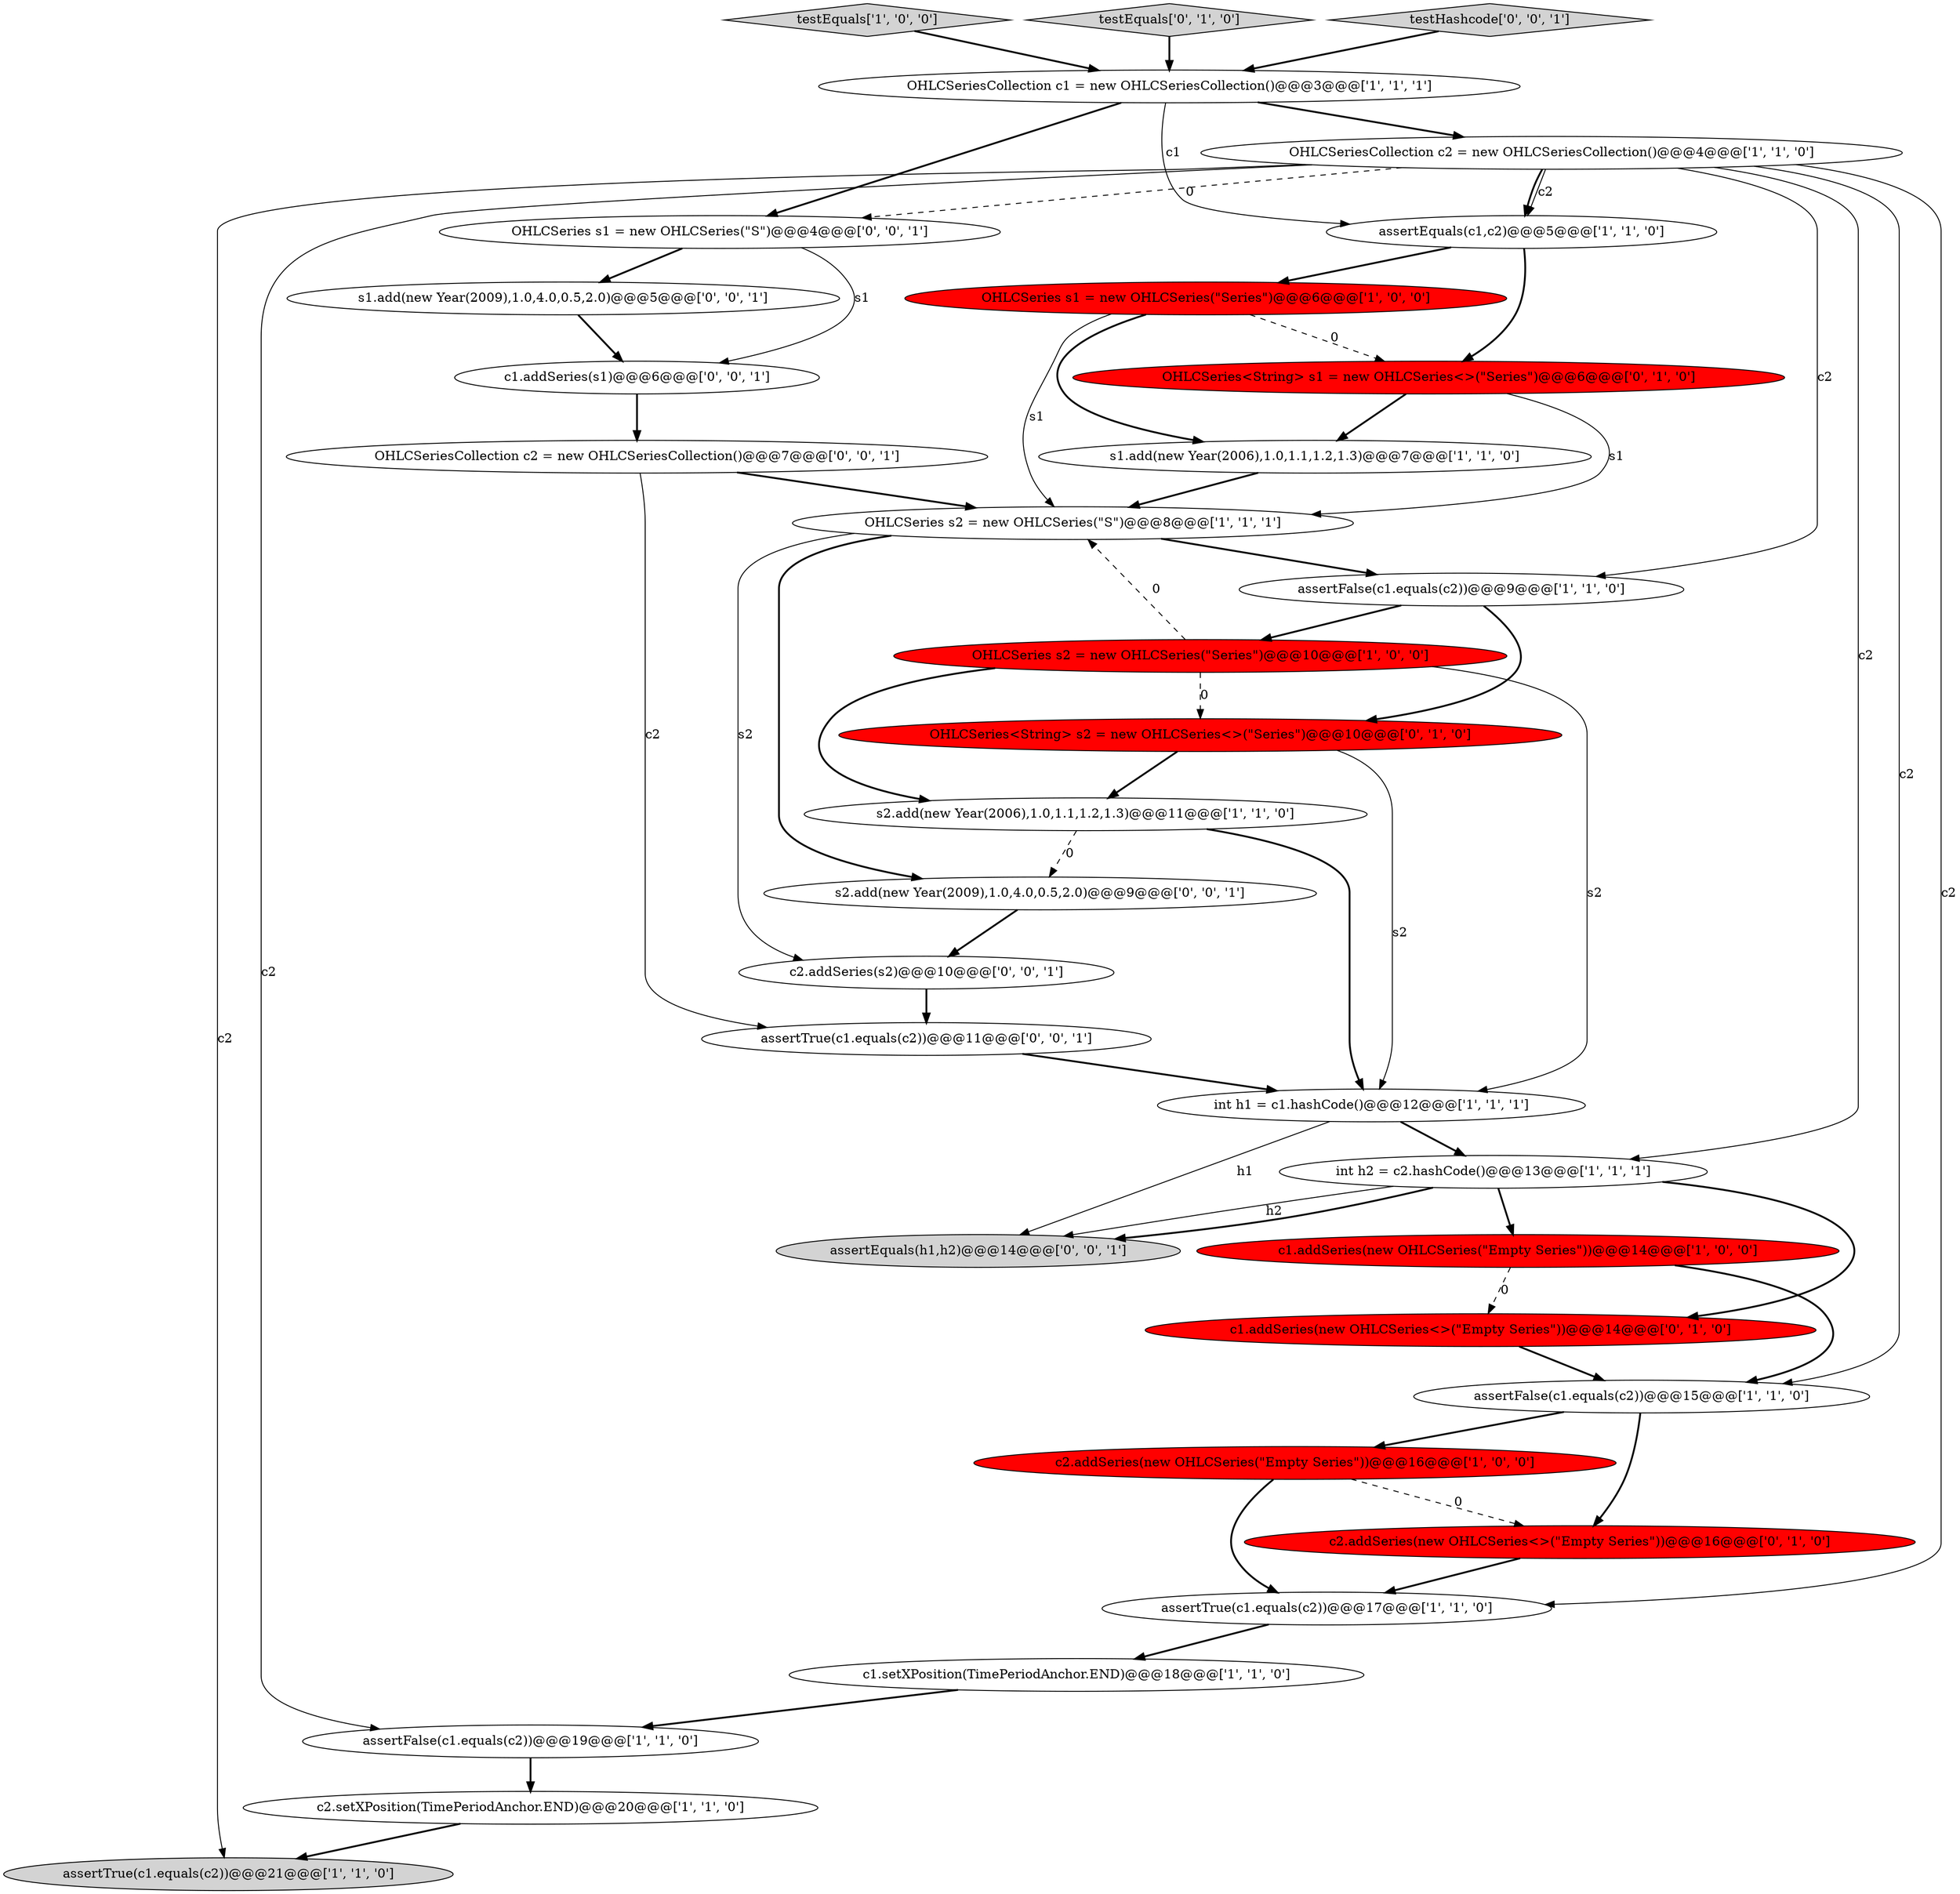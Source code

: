 digraph {
8 [style = filled, label = "assertEquals(c1,c2)@@@5@@@['1', '1', '0']", fillcolor = white, shape = ellipse image = "AAA0AAABBB1BBB"];
25 [style = filled, label = "OHLCSeries s1 = new OHLCSeries(\"S\")@@@4@@@['0', '0', '1']", fillcolor = white, shape = ellipse image = "AAA0AAABBB3BBB"];
21 [style = filled, label = "OHLCSeries<String> s2 = new OHLCSeries<>(\"Series\")@@@10@@@['0', '1', '0']", fillcolor = red, shape = ellipse image = "AAA1AAABBB2BBB"];
14 [style = filled, label = "OHLCSeries s2 = new OHLCSeries(\"S\")@@@8@@@['1', '1', '1']", fillcolor = white, shape = ellipse image = "AAA0AAABBB1BBB"];
13 [style = filled, label = "int h1 = c1.hashCode()@@@12@@@['1', '1', '1']", fillcolor = white, shape = ellipse image = "AAA0AAABBB1BBB"];
16 [style = filled, label = "assertFalse(c1.equals(c2))@@@9@@@['1', '1', '0']", fillcolor = white, shape = ellipse image = "AAA0AAABBB1BBB"];
2 [style = filled, label = "assertFalse(c1.equals(c2))@@@19@@@['1', '1', '0']", fillcolor = white, shape = ellipse image = "AAA0AAABBB1BBB"];
11 [style = filled, label = "c1.setXPosition(TimePeriodAnchor.END)@@@18@@@['1', '1', '0']", fillcolor = white, shape = ellipse image = "AAA0AAABBB1BBB"];
28 [style = filled, label = "OHLCSeriesCollection c2 = new OHLCSeriesCollection()@@@7@@@['0', '0', '1']", fillcolor = white, shape = ellipse image = "AAA0AAABBB3BBB"];
3 [style = filled, label = "assertTrue(c1.equals(c2))@@@17@@@['1', '1', '0']", fillcolor = white, shape = ellipse image = "AAA0AAABBB1BBB"];
19 [style = filled, label = "s2.add(new Year(2006),1.0,1.1,1.2,1.3)@@@11@@@['1', '1', '0']", fillcolor = white, shape = ellipse image = "AAA0AAABBB1BBB"];
4 [style = filled, label = "assertTrue(c1.equals(c2))@@@21@@@['1', '1', '0']", fillcolor = lightgray, shape = ellipse image = "AAA0AAABBB1BBB"];
15 [style = filled, label = "testEquals['1', '0', '0']", fillcolor = lightgray, shape = diamond image = "AAA0AAABBB1BBB"];
5 [style = filled, label = "assertFalse(c1.equals(c2))@@@15@@@['1', '1', '0']", fillcolor = white, shape = ellipse image = "AAA0AAABBB1BBB"];
26 [style = filled, label = "s1.add(new Year(2009),1.0,4.0,0.5,2.0)@@@5@@@['0', '0', '1']", fillcolor = white, shape = ellipse image = "AAA0AAABBB3BBB"];
31 [style = filled, label = "assertTrue(c1.equals(c2))@@@11@@@['0', '0', '1']", fillcolor = white, shape = ellipse image = "AAA0AAABBB3BBB"];
22 [style = filled, label = "OHLCSeries<String> s1 = new OHLCSeries<>(\"Series\")@@@6@@@['0', '1', '0']", fillcolor = red, shape = ellipse image = "AAA1AAABBB2BBB"];
18 [style = filled, label = "OHLCSeriesCollection c2 = new OHLCSeriesCollection()@@@4@@@['1', '1', '0']", fillcolor = white, shape = ellipse image = "AAA0AAABBB1BBB"];
30 [style = filled, label = "c1.addSeries(s1)@@@6@@@['0', '0', '1']", fillcolor = white, shape = ellipse image = "AAA0AAABBB3BBB"];
9 [style = filled, label = "OHLCSeriesCollection c1 = new OHLCSeriesCollection()@@@3@@@['1', '1', '1']", fillcolor = white, shape = ellipse image = "AAA0AAABBB1BBB"];
17 [style = filled, label = "c2.addSeries(new OHLCSeries(\"Empty Series\"))@@@16@@@['1', '0', '0']", fillcolor = red, shape = ellipse image = "AAA1AAABBB1BBB"];
1 [style = filled, label = "s1.add(new Year(2006),1.0,1.1,1.2,1.3)@@@7@@@['1', '1', '0']", fillcolor = white, shape = ellipse image = "AAA0AAABBB1BBB"];
24 [style = filled, label = "testEquals['0', '1', '0']", fillcolor = lightgray, shape = diamond image = "AAA0AAABBB2BBB"];
20 [style = filled, label = "c1.addSeries(new OHLCSeries<>(\"Empty Series\"))@@@14@@@['0', '1', '0']", fillcolor = red, shape = ellipse image = "AAA1AAABBB2BBB"];
6 [style = filled, label = "OHLCSeries s1 = new OHLCSeries(\"Series\")@@@6@@@['1', '0', '0']", fillcolor = red, shape = ellipse image = "AAA1AAABBB1BBB"];
0 [style = filled, label = "c2.setXPosition(TimePeriodAnchor.END)@@@20@@@['1', '1', '0']", fillcolor = white, shape = ellipse image = "AAA0AAABBB1BBB"];
12 [style = filled, label = "int h2 = c2.hashCode()@@@13@@@['1', '1', '1']", fillcolor = white, shape = ellipse image = "AAA0AAABBB1BBB"];
32 [style = filled, label = "c2.addSeries(s2)@@@10@@@['0', '0', '1']", fillcolor = white, shape = ellipse image = "AAA0AAABBB3BBB"];
29 [style = filled, label = "s2.add(new Year(2009),1.0,4.0,0.5,2.0)@@@9@@@['0', '0', '1']", fillcolor = white, shape = ellipse image = "AAA0AAABBB3BBB"];
27 [style = filled, label = "assertEquals(h1,h2)@@@14@@@['0', '0', '1']", fillcolor = lightgray, shape = ellipse image = "AAA0AAABBB3BBB"];
7 [style = filled, label = "OHLCSeries s2 = new OHLCSeries(\"Series\")@@@10@@@['1', '0', '0']", fillcolor = red, shape = ellipse image = "AAA1AAABBB1BBB"];
33 [style = filled, label = "testHashcode['0', '0', '1']", fillcolor = lightgray, shape = diamond image = "AAA0AAABBB3BBB"];
23 [style = filled, label = "c2.addSeries(new OHLCSeries<>(\"Empty Series\"))@@@16@@@['0', '1', '0']", fillcolor = red, shape = ellipse image = "AAA1AAABBB2BBB"];
10 [style = filled, label = "c1.addSeries(new OHLCSeries(\"Empty Series\"))@@@14@@@['1', '0', '0']", fillcolor = red, shape = ellipse image = "AAA1AAABBB1BBB"];
13->27 [style = solid, label="h1"];
14->16 [style = bold, label=""];
7->21 [style = dashed, label="0"];
21->19 [style = bold, label=""];
5->23 [style = bold, label=""];
9->8 [style = solid, label="c1"];
18->4 [style = solid, label="c2"];
21->13 [style = solid, label="s2"];
7->14 [style = dashed, label="0"];
31->13 [style = bold, label=""];
16->7 [style = bold, label=""];
3->11 [style = bold, label=""];
19->29 [style = dashed, label="0"];
12->20 [style = bold, label=""];
8->6 [style = bold, label=""];
23->3 [style = bold, label=""];
28->31 [style = solid, label="c2"];
33->9 [style = bold, label=""];
5->17 [style = bold, label=""];
18->2 [style = solid, label="c2"];
11->2 [style = bold, label=""];
6->22 [style = dashed, label="0"];
28->14 [style = bold, label=""];
8->22 [style = bold, label=""];
20->5 [style = bold, label=""];
26->30 [style = bold, label=""];
18->25 [style = dashed, label="0"];
6->1 [style = bold, label=""];
14->32 [style = solid, label="s2"];
22->14 [style = solid, label="s1"];
12->10 [style = bold, label=""];
2->0 [style = bold, label=""];
13->12 [style = bold, label=""];
9->18 [style = bold, label=""];
10->5 [style = bold, label=""];
19->13 [style = bold, label=""];
30->28 [style = bold, label=""];
18->12 [style = solid, label="c2"];
18->8 [style = solid, label="c2"];
18->5 [style = solid, label="c2"];
0->4 [style = bold, label=""];
15->9 [style = bold, label=""];
6->14 [style = solid, label="s1"];
16->21 [style = bold, label=""];
29->32 [style = bold, label=""];
9->25 [style = bold, label=""];
7->13 [style = solid, label="s2"];
25->26 [style = bold, label=""];
18->16 [style = solid, label="c2"];
14->29 [style = bold, label=""];
17->3 [style = bold, label=""];
10->20 [style = dashed, label="0"];
1->14 [style = bold, label=""];
12->27 [style = solid, label="h2"];
18->8 [style = bold, label=""];
22->1 [style = bold, label=""];
17->23 [style = dashed, label="0"];
25->30 [style = solid, label="s1"];
7->19 [style = bold, label=""];
12->27 [style = bold, label=""];
18->3 [style = solid, label="c2"];
32->31 [style = bold, label=""];
24->9 [style = bold, label=""];
}
